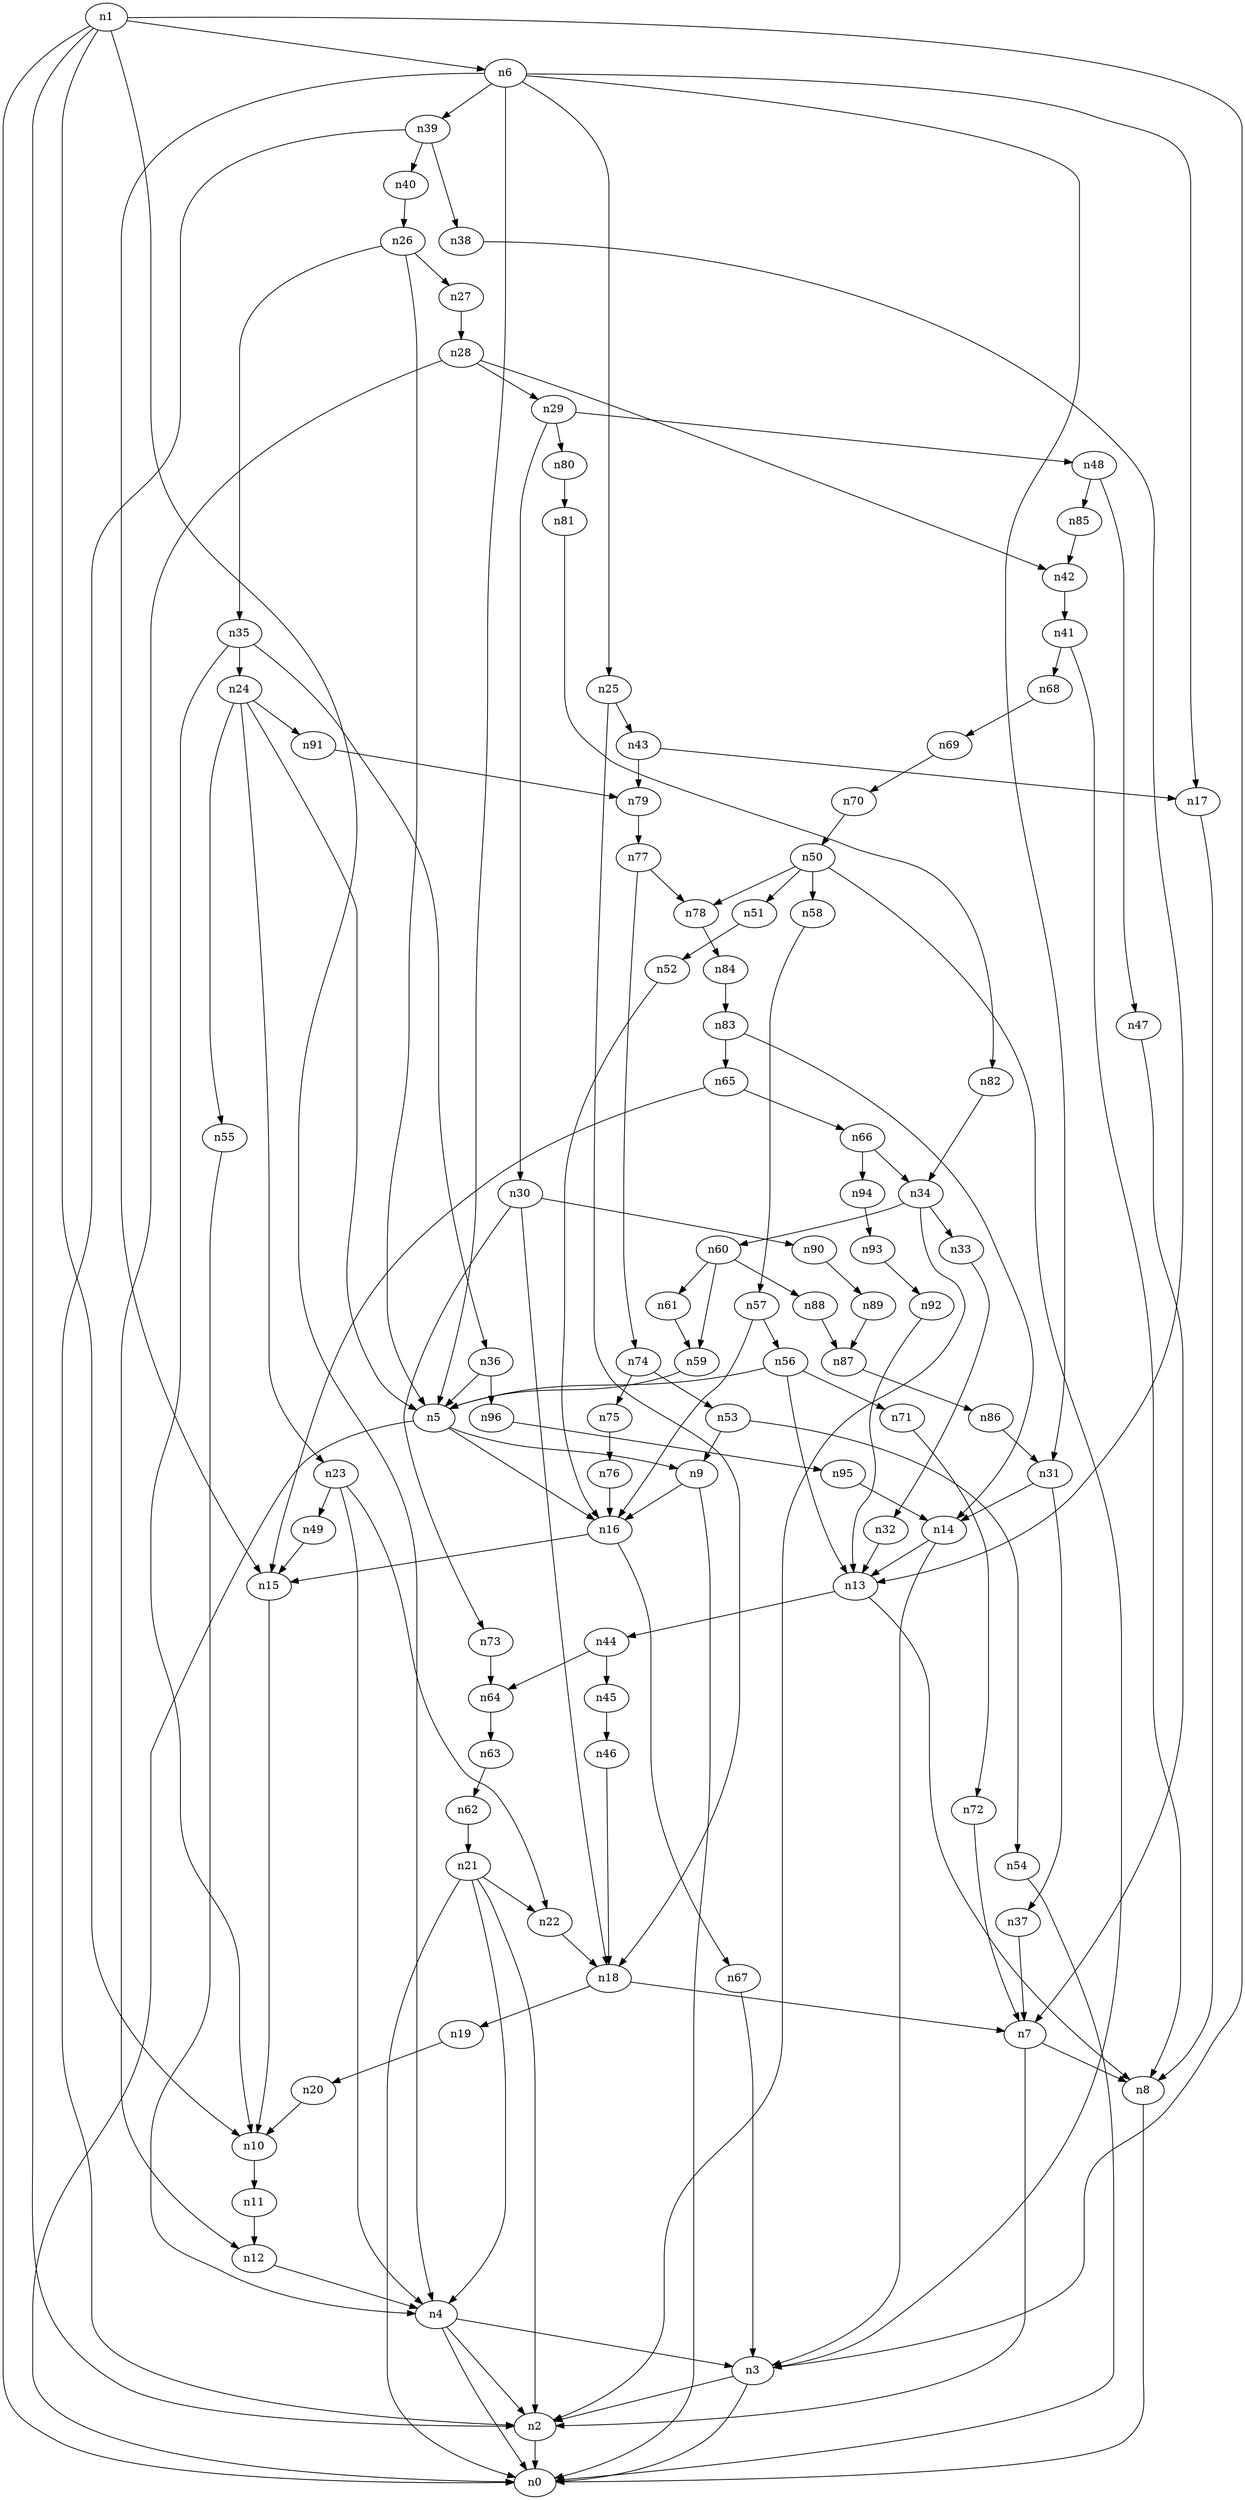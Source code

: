 digraph G {
	n1 -> n0	 [_graphml_id=e0];
	n1 -> n2	 [_graphml_id=e1];
	n1 -> n3	 [_graphml_id=e6];
	n1 -> n4	 [_graphml_id=e9];
	n1 -> n6	 [_graphml_id=e12];
	n1 -> n10	 [_graphml_id=e18];
	n2 -> n0	 [_graphml_id=e5];
	n3 -> n0	 [_graphml_id=e8];
	n3 -> n2	 [_graphml_id=e2];
	n4 -> n0	 [_graphml_id=e4];
	n4 -> n2	 [_graphml_id=e7];
	n4 -> n3	 [_graphml_id=e3];
	n5 -> n0	 [_graphml_id=e10];
	n5 -> n9	 [_graphml_id=e17];
	n5 -> n16	 [_graphml_id=e30];
	n6 -> n5	 [_graphml_id=e11];
	n6 -> n15	 [_graphml_id=e92];
	n6 -> n17	 [_graphml_id=e28];
	n6 -> n25	 [_graphml_id=e41];
	n6 -> n31	 [_graphml_id=e52];
	n6 -> n39	 [_graphml_id=e132];
	n7 -> n2	 [_graphml_id=e13];
	n7 -> n8	 [_graphml_id=e14];
	n8 -> n0	 [_graphml_id=e15];
	n9 -> n0	 [_graphml_id=e16];
	n9 -> n16	 [_graphml_id=e27];
	n10 -> n11	 [_graphml_id=e19];
	n11 -> n12	 [_graphml_id=e20];
	n12 -> n4	 [_graphml_id=e21];
	n13 -> n8	 [_graphml_id=e22];
	n13 -> n44	 [_graphml_id=e74];
	n14 -> n3	 [_graphml_id=e24];
	n14 -> n13	 [_graphml_id=e23];
	n15 -> n10	 [_graphml_id=e25];
	n16 -> n15	 [_graphml_id=e26];
	n16 -> n67	 [_graphml_id=e110];
	n17 -> n8	 [_graphml_id=e29];
	n18 -> n7	 [_graphml_id=e31];
	n18 -> n19	 [_graphml_id=e32];
	n19 -> n20	 [_graphml_id=e33];
	n20 -> n10	 [_graphml_id=e34];
	n21 -> n0	 [_graphml_id=e35];
	n21 -> n2	 [_graphml_id=e142];
	n21 -> n4	 [_graphml_id=e43];
	n21 -> n22	 [_graphml_id=e36];
	n22 -> n18	 [_graphml_id=e37];
	n23 -> n4	 [_graphml_id=e38];
	n23 -> n22	 [_graphml_id=e53];
	n23 -> n49	 [_graphml_id=e81];
	n24 -> n5	 [_graphml_id=e40];
	n24 -> n23	 [_graphml_id=e39];
	n24 -> n55	 [_graphml_id=e91];
	n24 -> n91	 [_graphml_id=e150];
	n25 -> n18	 [_graphml_id=e42];
	n25 -> n43	 [_graphml_id=e72];
	n26 -> n5	 [_graphml_id=e44];
	n26 -> n27	 [_graphml_id=e45];
	n26 -> n35	 [_graphml_id=e73];
	n27 -> n28	 [_graphml_id=e46];
	n28 -> n12	 [_graphml_id=e47];
	n28 -> n29	 [_graphml_id=e48];
	n28 -> n42	 [_graphml_id=e70];
	n29 -> n30	 [_graphml_id=e49];
	n29 -> n48	 [_graphml_id=e80];
	n29 -> n80	 [_graphml_id=e133];
	n30 -> n18	 [_graphml_id=e50];
	n30 -> n73	 [_graphml_id=e121];
	n30 -> n90	 [_graphml_id=e149];
	n31 -> n14	 [_graphml_id=e51];
	n31 -> n37	 [_graphml_id=e61];
	n32 -> n13	 [_graphml_id=e54];
	n33 -> n32	 [_graphml_id=e55];
	n34 -> n2	 [_graphml_id=e57];
	n34 -> n33	 [_graphml_id=e56];
	n34 -> n60	 [_graphml_id=e99];
	n35 -> n10	 [_graphml_id=e63];
	n35 -> n24	 [_graphml_id=e58];
	n35 -> n36	 [_graphml_id=e59];
	n36 -> n5	 [_graphml_id=e60];
	n36 -> n96	 [_graphml_id=e159];
	n37 -> n7	 [_graphml_id=e62];
	n38 -> n13	 [_graphml_id=e64];
	n39 -> n2	 [_graphml_id=e112];
	n39 -> n38	 [_graphml_id=e65];
	n39 -> n40	 [_graphml_id=e66];
	n40 -> n26	 [_graphml_id=e67];
	n41 -> n8	 [_graphml_id=e68];
	n41 -> n68	 [_graphml_id=e113];
	n42 -> n41	 [_graphml_id=e69];
	n43 -> n17	 [_graphml_id=e71];
	n43 -> n79	 [_graphml_id=e130];
	n44 -> n45	 [_graphml_id=e75];
	n44 -> n64	 [_graphml_id=e106];
	n45 -> n46	 [_graphml_id=e76];
	n46 -> n18	 [_graphml_id=e77];
	n47 -> n7	 [_graphml_id=e78];
	n48 -> n47	 [_graphml_id=e79];
	n48 -> n85	 [_graphml_id=e140];
	n49 -> n15	 [_graphml_id=e82];
	n50 -> n3	 [_graphml_id=e83];
	n50 -> n51	 [_graphml_id=e84];
	n50 -> n58	 [_graphml_id=e96];
	n50 -> n78	 [_graphml_id=e129];
	n51 -> n52	 [_graphml_id=e85];
	n52 -> n16	 [_graphml_id=e86];
	n53 -> n9	 [_graphml_id=e87];
	n53 -> n54	 [_graphml_id=e88];
	n54 -> n0	 [_graphml_id=e89];
	n55 -> n4	 [_graphml_id=e90];
	n56 -> n5	 [_graphml_id=e93];
	n56 -> n13	 [_graphml_id=e102];
	n56 -> n71	 [_graphml_id=e117];
	n57 -> n16	 [_graphml_id=e122];
	n57 -> n56	 [_graphml_id=e94];
	n58 -> n57	 [_graphml_id=e95];
	n59 -> n5	 [_graphml_id=e97];
	n60 -> n59	 [_graphml_id=e98];
	n60 -> n61	 [_graphml_id=e100];
	n60 -> n88	 [_graphml_id=e146];
	n61 -> n59	 [_graphml_id=e101];
	n62 -> n21	 [_graphml_id=e103];
	n63 -> n62	 [_graphml_id=e104];
	n64 -> n63	 [_graphml_id=e105];
	n65 -> n15	 [_graphml_id=e107];
	n65 -> n66	 [_graphml_id=e108];
	n66 -> n34	 [_graphml_id=e109];
	n66 -> n94	 [_graphml_id=e156];
	n67 -> n3	 [_graphml_id=e111];
	n68 -> n69	 [_graphml_id=e114];
	n69 -> n70	 [_graphml_id=e115];
	n70 -> n50	 [_graphml_id=e116];
	n71 -> n72	 [_graphml_id=e118];
	n72 -> n7	 [_graphml_id=e119];
	n73 -> n64	 [_graphml_id=e120];
	n74 -> n53	 [_graphml_id=e123];
	n74 -> n75	 [_graphml_id=e124];
	n75 -> n76	 [_graphml_id=e125];
	n76 -> n16	 [_graphml_id=e126];
	n77 -> n74	 [_graphml_id=e127];
	n77 -> n78	 [_graphml_id=e128];
	n78 -> n84	 [_graphml_id=e139];
	n79 -> n77	 [_graphml_id=e131];
	n80 -> n81	 [_graphml_id=e134];
	n81 -> n82	 [_graphml_id=e135];
	n82 -> n34	 [_graphml_id=e136];
	n83 -> n14	 [_graphml_id=e152];
	n83 -> n65	 [_graphml_id=e137];
	n84 -> n83	 [_graphml_id=e138];
	n85 -> n42	 [_graphml_id=e141];
	n86 -> n31	 [_graphml_id=e143];
	n87 -> n86	 [_graphml_id=e144];
	n88 -> n87	 [_graphml_id=e145];
	n89 -> n87	 [_graphml_id=e147];
	n90 -> n89	 [_graphml_id=e148];
	n91 -> n79	 [_graphml_id=e151];
	n92 -> n13	 [_graphml_id=e153];
	n93 -> n92	 [_graphml_id=e154];
	n94 -> n93	 [_graphml_id=e155];
	n95 -> n14	 [_graphml_id=e157];
	n96 -> n95	 [_graphml_id=e158];
}
